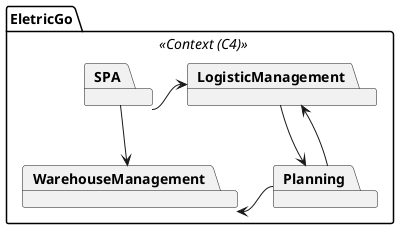 @startuml
package EletricGo  <<Context (C4)>> {

package SPA 
package WarehouseManagement 
package LogisticManagement 
package Planning 

}

SPA -> WarehouseManagement
SPA -> LogisticManagement 
LogisticManagement -> Planning
Planning -> WarehouseManagement
Planning --> LogisticManagement
@enduml